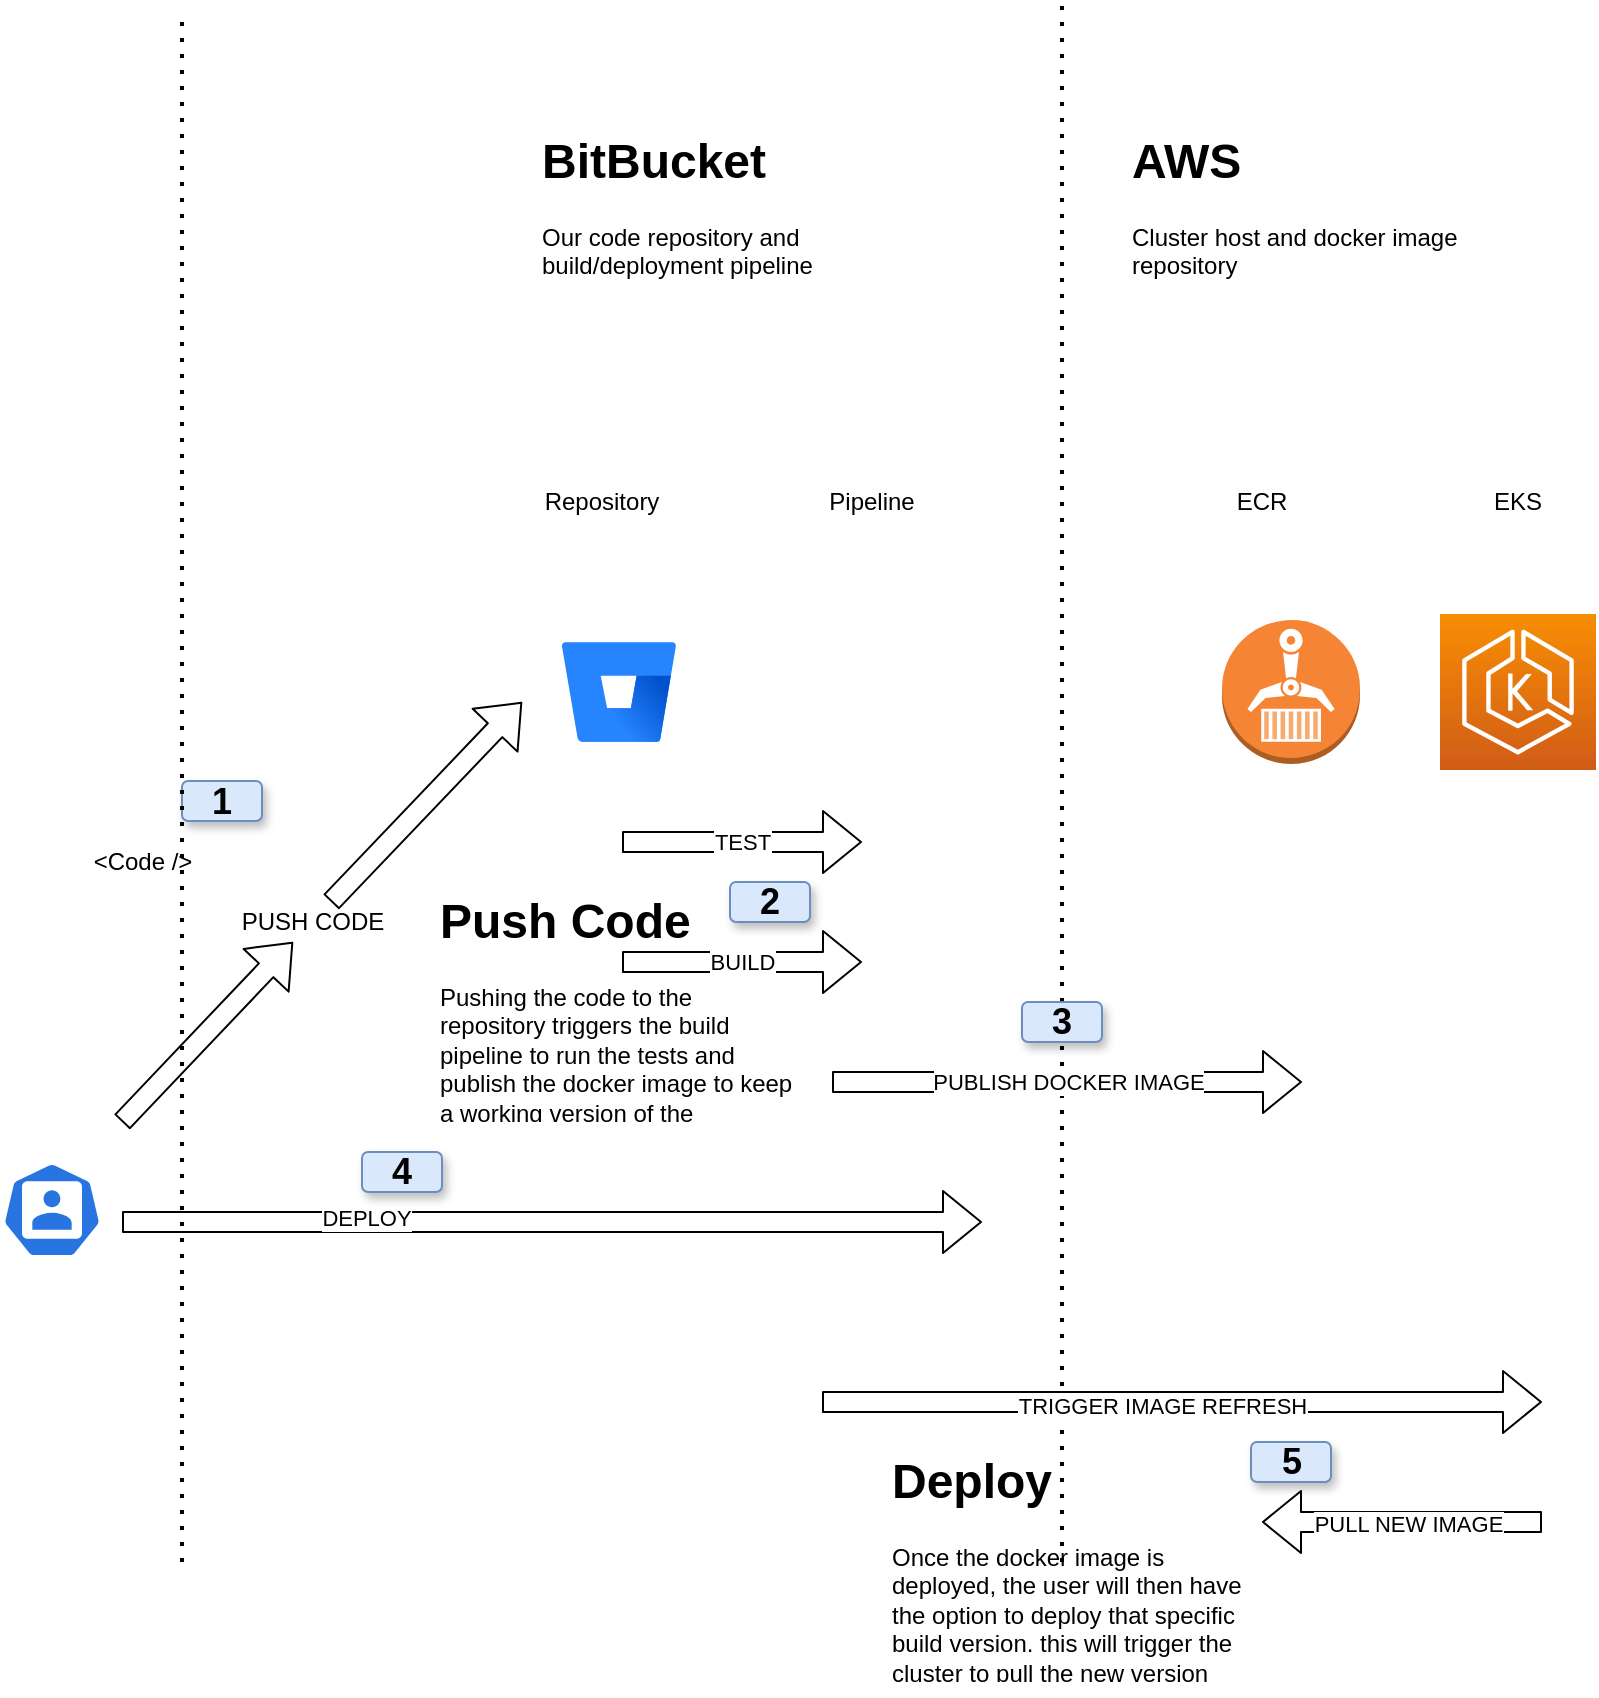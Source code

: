 <mxfile version="13.6.9" type="github">
  <diagram id="PBuqDmoNERAhhBaiXPwx" name="Page-1">
    <mxGraphModel dx="986" dy="1431" grid="1" gridSize="10" guides="1" tooltips="1" connect="1" arrows="1" fold="1" page="1" pageScale="1" pageWidth="827" pageHeight="1169" math="0" shadow="0">
      <root>
        <mxCell id="0" />
        <mxCell id="1" parent="0" />
        <mxCell id="74s0_8JVzeUw9BwYuhrC-1" value="" style="image;image=img/lib/atlassian/Bitbucket_Logo.svg;" vertex="1" parent="1">
          <mxGeometry x="310" y="330" width="57" height="50" as="geometry" />
        </mxCell>
        <mxCell id="74s0_8JVzeUw9BwYuhrC-2" value="" style="shape=image;html=1;verticalAlign=top;verticalLabelPosition=bottom;labelBackgroundColor=#ffffff;imageAspect=0;aspect=fixed;image=https://cdn1.iconfinder.com/data/icons/software-engineering-and-video-gaming/512/480_Coder_coding_computer_list_paper_Data_Science_Fabrication_Lab-128.png" vertex="1" parent="1">
          <mxGeometry x="80" y="450" width="40" height="40" as="geometry" />
        </mxCell>
        <mxCell id="74s0_8JVzeUw9BwYuhrC-3" value="" style="shape=image;html=1;verticalAlign=top;verticalLabelPosition=bottom;labelBackgroundColor=#ffffff;imageAspect=0;aspect=fixed;image=https://cdn3.iconfinder.com/data/icons/construction-293/32/Construction_pipe-128.png" vertex="1" parent="1">
          <mxGeometry x="420" y="310.5" width="89" height="89" as="geometry" />
        </mxCell>
        <mxCell id="74s0_8JVzeUw9BwYuhrC-4" value="" style="html=1;dashed=0;whitespace=wrap;fillColor=#2875E2;strokeColor=#ffffff;points=[[0.005,0.63,0],[0.1,0.2,0],[0.9,0.2,0],[0.5,0,0],[0.995,0.63,0],[0.72,0.99,0],[0.5,1,0],[0.28,0.99,0]];shape=mxgraph.kubernetes.icon;prIcon=user" vertex="1" parent="1">
          <mxGeometry x="30" y="590" width="50" height="48" as="geometry" />
        </mxCell>
        <mxCell id="74s0_8JVzeUw9BwYuhrC-5" value="&amp;lt;Code /&amp;gt;" style="text;html=1;align=center;verticalAlign=middle;resizable=0;points=[];autosize=1;" vertex="1" parent="1">
          <mxGeometry x="70" y="430" width="60" height="20" as="geometry" />
        </mxCell>
        <mxCell id="74s0_8JVzeUw9BwYuhrC-6" value="" style="outlineConnect=0;dashed=0;verticalLabelPosition=bottom;verticalAlign=top;align=center;html=1;shape=mxgraph.aws3.ecr;fillColor=#F58534;gradientColor=none;" vertex="1" parent="1">
          <mxGeometry x="640" y="319" width="69" height="72" as="geometry" />
        </mxCell>
        <mxCell id="74s0_8JVzeUw9BwYuhrC-7" value="" style="outlineConnect=0;fontColor=#232F3E;gradientColor=#F78E04;gradientDirection=north;fillColor=#D05C17;strokeColor=#ffffff;dashed=0;verticalLabelPosition=bottom;verticalAlign=top;align=center;html=1;fontSize=12;fontStyle=0;aspect=fixed;shape=mxgraph.aws4.resourceIcon;resIcon=mxgraph.aws4.eks;" vertex="1" parent="1">
          <mxGeometry x="749" y="316" width="78" height="78" as="geometry" />
        </mxCell>
        <mxCell id="74s0_8JVzeUw9BwYuhrC-8" value="&lt;h1&gt;BitBucket&lt;/h1&gt;&lt;p&gt;Our code repository and build/deployment pipeline&lt;/p&gt;" style="text;html=1;strokeColor=none;fillColor=none;spacing=5;spacingTop=-20;whiteSpace=wrap;overflow=hidden;rounded=0;" vertex="1" parent="1">
          <mxGeometry x="295" y="70" width="190" height="120" as="geometry" />
        </mxCell>
        <mxCell id="74s0_8JVzeUw9BwYuhrC-9" value="&lt;h1&gt;AWS&lt;/h1&gt;&lt;p&gt;Cluster host and docker image repository&lt;/p&gt;" style="text;html=1;strokeColor=none;fillColor=none;spacing=5;spacingTop=-20;whiteSpace=wrap;overflow=hidden;rounded=0;" vertex="1" parent="1">
          <mxGeometry x="590" y="70" width="190" height="120" as="geometry" />
        </mxCell>
        <mxCell id="74s0_8JVzeUw9BwYuhrC-10" value="" style="endArrow=none;dashed=1;html=1;dashPattern=1 3;strokeWidth=2;" edge="1" parent="1">
          <mxGeometry width="50" height="50" relative="1" as="geometry">
            <mxPoint x="560" y="790" as="sourcePoint" />
            <mxPoint x="560" y="10" as="targetPoint" />
          </mxGeometry>
        </mxCell>
        <mxCell id="74s0_8JVzeUw9BwYuhrC-11" value="ECR" style="text;html=1;strokeColor=none;fillColor=none;align=center;verticalAlign=middle;whiteSpace=wrap;rounded=0;" vertex="1" parent="1">
          <mxGeometry x="640" y="250" width="40" height="20" as="geometry" />
        </mxCell>
        <mxCell id="74s0_8JVzeUw9BwYuhrC-12" value="EKS" style="text;html=1;strokeColor=none;fillColor=none;align=center;verticalAlign=middle;whiteSpace=wrap;rounded=0;" vertex="1" parent="1">
          <mxGeometry x="768" y="250" width="40" height="20" as="geometry" />
        </mxCell>
        <mxCell id="74s0_8JVzeUw9BwYuhrC-13" value="Repository" style="text;html=1;strokeColor=none;fillColor=none;align=center;verticalAlign=middle;whiteSpace=wrap;rounded=0;" vertex="1" parent="1">
          <mxGeometry x="310" y="250" width="40" height="20" as="geometry" />
        </mxCell>
        <mxCell id="74s0_8JVzeUw9BwYuhrC-14" value="Pipeline" style="text;html=1;strokeColor=none;fillColor=none;align=center;verticalAlign=middle;whiteSpace=wrap;rounded=0;" vertex="1" parent="1">
          <mxGeometry x="445" y="250" width="40" height="20" as="geometry" />
        </mxCell>
        <mxCell id="74s0_8JVzeUw9BwYuhrC-15" value="" style="shape=flexArrow;endArrow=classic;html=1;" edge="1" parent="1" source="74s0_8JVzeUw9BwYuhrC-16">
          <mxGeometry width="50" height="50" relative="1" as="geometry">
            <mxPoint x="90" y="570" as="sourcePoint" />
            <mxPoint x="290" y="360" as="targetPoint" />
          </mxGeometry>
        </mxCell>
        <mxCell id="74s0_8JVzeUw9BwYuhrC-17" value="TEST" style="shape=flexArrow;endArrow=classic;html=1;" edge="1" parent="1">
          <mxGeometry width="50" height="50" relative="1" as="geometry">
            <mxPoint x="340" y="430" as="sourcePoint" />
            <mxPoint x="460" y="430" as="targetPoint" />
          </mxGeometry>
        </mxCell>
        <mxCell id="74s0_8JVzeUw9BwYuhrC-18" value="BUILD" style="shape=flexArrow;endArrow=classic;html=1;" edge="1" parent="1">
          <mxGeometry width="50" height="50" relative="1" as="geometry">
            <mxPoint x="340" y="490" as="sourcePoint" />
            <mxPoint x="460" y="490" as="targetPoint" />
            <Array as="points" />
          </mxGeometry>
        </mxCell>
        <mxCell id="74s0_8JVzeUw9BwYuhrC-19" value="PUBLISH DOCKER IMAGE" style="shape=flexArrow;endArrow=classic;html=1;" edge="1" parent="1">
          <mxGeometry width="50" height="50" relative="1" as="geometry">
            <mxPoint x="445" y="550" as="sourcePoint" />
            <mxPoint x="680" y="550" as="targetPoint" />
          </mxGeometry>
        </mxCell>
        <mxCell id="74s0_8JVzeUw9BwYuhrC-22" value="" style="shape=flexArrow;endArrow=classic;html=1;" edge="1" parent="1">
          <mxGeometry width="50" height="50" relative="1" as="geometry">
            <mxPoint x="90" y="620" as="sourcePoint" />
            <mxPoint x="520" y="620" as="targetPoint" />
          </mxGeometry>
        </mxCell>
        <mxCell id="74s0_8JVzeUw9BwYuhrC-24" value="DEPLOY" style="edgeLabel;html=1;align=center;verticalAlign=middle;resizable=0;points=[];" vertex="1" connectable="0" parent="74s0_8JVzeUw9BwYuhrC-22">
          <mxGeometry x="-0.435" y="2" relative="1" as="geometry">
            <mxPoint as="offset" />
          </mxGeometry>
        </mxCell>
        <mxCell id="74s0_8JVzeUw9BwYuhrC-16" value="PUSH CODE" style="text;html=1;align=center;verticalAlign=middle;resizable=0;points=[];autosize=1;" vertex="1" parent="1">
          <mxGeometry x="140" y="460" width="90" height="20" as="geometry" />
        </mxCell>
        <mxCell id="74s0_8JVzeUw9BwYuhrC-23" value="" style="shape=flexArrow;endArrow=classic;html=1;" edge="1" parent="1" target="74s0_8JVzeUw9BwYuhrC-16">
          <mxGeometry width="50" height="50" relative="1" as="geometry">
            <mxPoint x="90" y="570" as="sourcePoint" />
            <mxPoint x="290" y="360" as="targetPoint" />
          </mxGeometry>
        </mxCell>
        <mxCell id="74s0_8JVzeUw9BwYuhrC-25" value="" style="shape=flexArrow;endArrow=classic;html=1;" edge="1" parent="1">
          <mxGeometry width="50" height="50" relative="1" as="geometry">
            <mxPoint x="440" y="710" as="sourcePoint" />
            <mxPoint x="800" y="710" as="targetPoint" />
          </mxGeometry>
        </mxCell>
        <mxCell id="74s0_8JVzeUw9BwYuhrC-26" value="TRIGGER IMAGE REFRESH" style="edgeLabel;html=1;align=center;verticalAlign=middle;resizable=0;points=[];" vertex="1" connectable="0" parent="74s0_8JVzeUw9BwYuhrC-25">
          <mxGeometry x="-0.678" y="-2" relative="1" as="geometry">
            <mxPoint x="112" as="offset" />
          </mxGeometry>
        </mxCell>
        <mxCell id="74s0_8JVzeUw9BwYuhrC-27" value="" style="shape=flexArrow;endArrow=classic;html=1;" edge="1" parent="1">
          <mxGeometry width="50" height="50" relative="1" as="geometry">
            <mxPoint x="800" y="770" as="sourcePoint" />
            <mxPoint x="660" y="770" as="targetPoint" />
          </mxGeometry>
        </mxCell>
        <mxCell id="74s0_8JVzeUw9BwYuhrC-28" value="PULL NEW IMAGE" style="edgeLabel;html=1;align=center;verticalAlign=middle;resizable=0;points=[];" vertex="1" connectable="0" parent="74s0_8JVzeUw9BwYuhrC-27">
          <mxGeometry x="-0.043" y="1" relative="1" as="geometry">
            <mxPoint as="offset" />
          </mxGeometry>
        </mxCell>
        <mxCell id="74s0_8JVzeUw9BwYuhrC-29" value="&lt;b&gt;&lt;font style=&quot;font-size: 18px&quot;&gt;1&lt;/font&gt;&lt;/b&gt;" style="text;html=1;strokeColor=#6c8ebf;fillColor=#dae8fc;align=center;verticalAlign=middle;whiteSpace=wrap;rounded=1;glass=0;shadow=1;" vertex="1" parent="1">
          <mxGeometry x="120" y="399.5" width="40" height="20" as="geometry" />
        </mxCell>
        <mxCell id="74s0_8JVzeUw9BwYuhrC-30" value="&lt;b&gt;&lt;font style=&quot;font-size: 18px&quot;&gt;2&lt;/font&gt;&lt;/b&gt;" style="text;html=1;strokeColor=#6c8ebf;fillColor=#dae8fc;align=center;verticalAlign=middle;whiteSpace=wrap;rounded=1;glass=0;shadow=1;" vertex="1" parent="1">
          <mxGeometry x="394" y="450" width="40" height="20" as="geometry" />
        </mxCell>
        <mxCell id="74s0_8JVzeUw9BwYuhrC-31" value="&lt;b&gt;&lt;font style=&quot;font-size: 18px&quot;&gt;3&lt;/font&gt;&lt;/b&gt;" style="text;html=1;strokeColor=#6c8ebf;fillColor=#dae8fc;align=center;verticalAlign=middle;whiteSpace=wrap;rounded=1;glass=0;shadow=1;" vertex="1" parent="1">
          <mxGeometry x="540" y="510" width="40" height="20" as="geometry" />
        </mxCell>
        <mxCell id="74s0_8JVzeUw9BwYuhrC-32" value="&lt;b&gt;&lt;font style=&quot;font-size: 18px&quot;&gt;4&lt;/font&gt;&lt;/b&gt;" style="text;html=1;strokeColor=#6c8ebf;fillColor=#dae8fc;align=center;verticalAlign=middle;whiteSpace=wrap;rounded=1;glass=0;shadow=1;" vertex="1" parent="1">
          <mxGeometry x="210" y="585" width="40" height="20" as="geometry" />
        </mxCell>
        <mxCell id="74s0_8JVzeUw9BwYuhrC-33" value="&lt;b&gt;&lt;font style=&quot;font-size: 18px&quot;&gt;5&lt;/font&gt;&lt;/b&gt;" style="text;html=1;strokeColor=#6c8ebf;fillColor=#dae8fc;align=center;verticalAlign=middle;whiteSpace=wrap;rounded=1;glass=0;shadow=1;" vertex="1" parent="1">
          <mxGeometry x="654.5" y="730" width="40" height="20" as="geometry" />
        </mxCell>
        <mxCell id="74s0_8JVzeUw9BwYuhrC-35" value="&lt;h1&gt;Push Code&lt;/h1&gt;&lt;p&gt;Pushing the code to the repository triggers the build pipeline to run the tests and publish the docker image to keep a working version of the application&lt;/p&gt;" style="text;html=1;strokeColor=none;fillColor=none;spacing=5;spacingTop=-20;whiteSpace=wrap;overflow=hidden;rounded=0;shadow=1;glass=0;" vertex="1" parent="1">
          <mxGeometry x="244" y="450" width="190" height="120" as="geometry" />
        </mxCell>
        <mxCell id="74s0_8JVzeUw9BwYuhrC-36" value="&lt;h1&gt;Deploy&lt;/h1&gt;&lt;p&gt;Once the docker image is deployed, the user will then have the option to deploy that specific build version. this will trigger the cluster to pull the new version from the docker repository&lt;/p&gt;" style="text;html=1;strokeColor=none;fillColor=none;spacing=5;spacingTop=-20;whiteSpace=wrap;overflow=hidden;rounded=0;shadow=1;glass=0;" vertex="1" parent="1">
          <mxGeometry x="470" y="730" width="190" height="120" as="geometry" />
        </mxCell>
        <mxCell id="74s0_8JVzeUw9BwYuhrC-37" value="" style="endArrow=none;dashed=1;html=1;dashPattern=1 3;strokeWidth=2;" edge="1" parent="1">
          <mxGeometry width="50" height="50" relative="1" as="geometry">
            <mxPoint x="120" y="790" as="sourcePoint" />
            <mxPoint x="120" y="20" as="targetPoint" />
          </mxGeometry>
        </mxCell>
      </root>
    </mxGraphModel>
  </diagram>
</mxfile>
